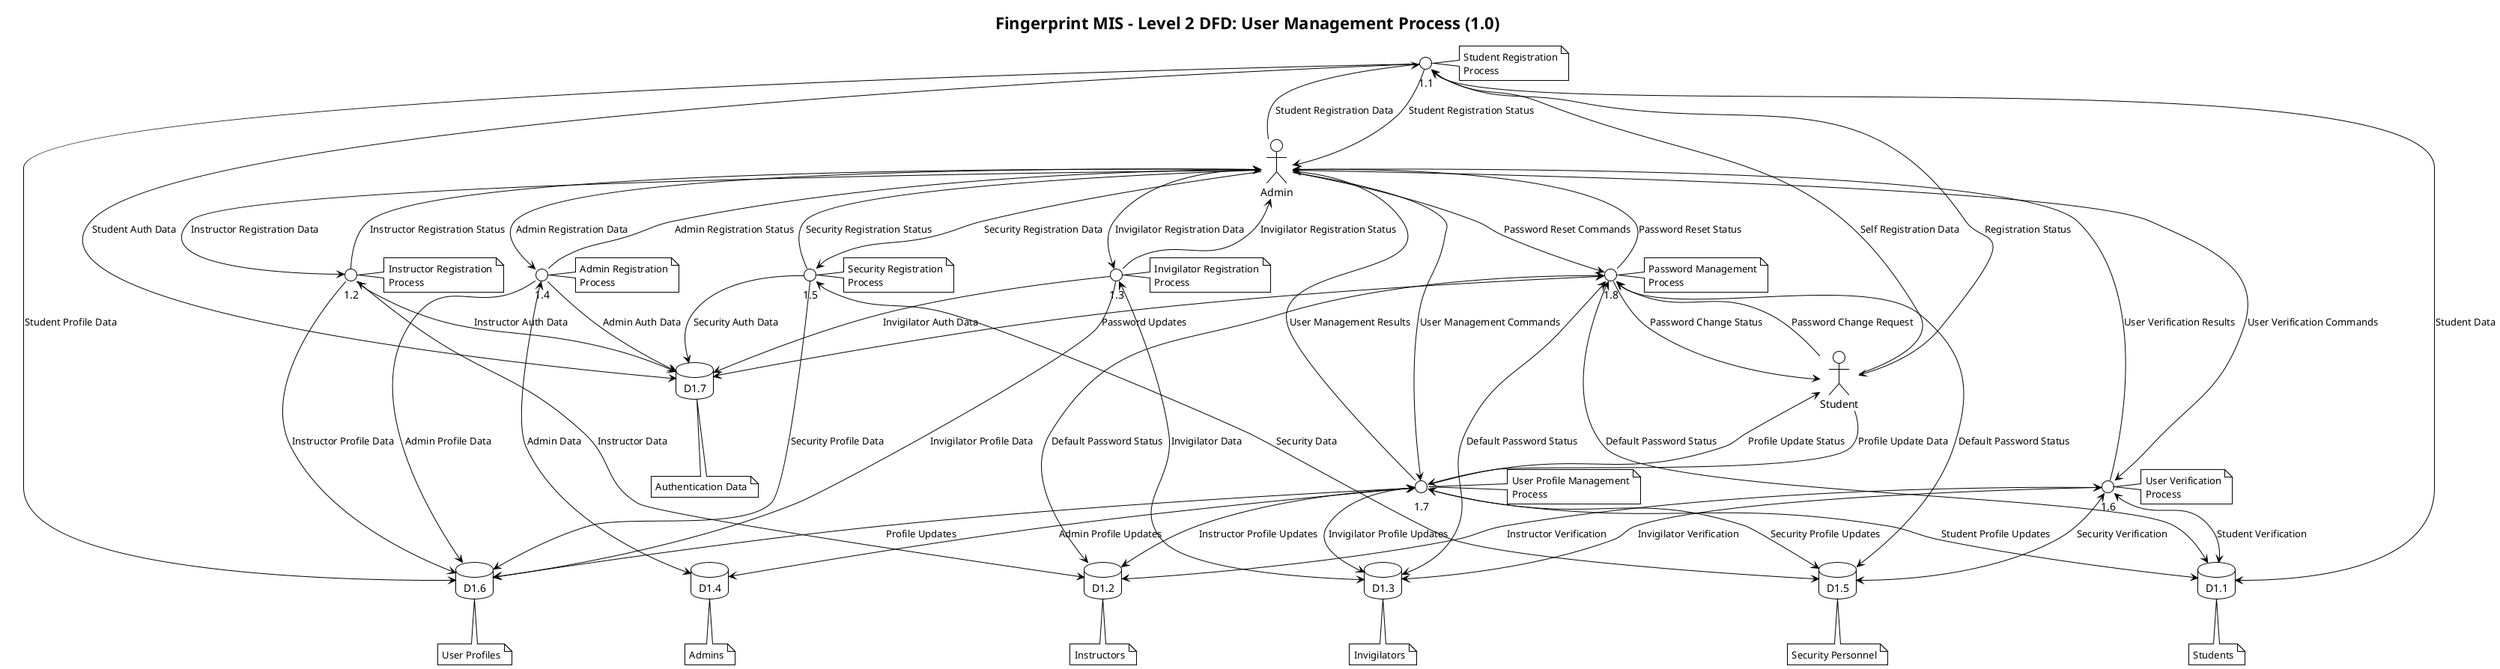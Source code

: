 @startuml
!theme plain
title Fingerprint MIS - Level 2 DFD: User Management Process (1.0)

' External entities
actor Admin as "Admin"
actor Student as "Student"

' Level 2 processes for User Management
circle "1.1" as P11
note right of P11 : Student Registration\nProcess
circle "1.2" as P12
note right of P12 : Instructor Registration\nProcess
circle "1.3" as P13
note right of P13 : Invigilator Registration\nProcess
circle "1.4" as P14
note right of P14 : Admin Registration\nProcess
circle "1.5" as P15
note right of P15 : Security Registration\nProcess
circle "1.6" as P16
note right of P16 : User Verification\nProcess
circle "1.7" as P17
note right of P17 : User Profile Management\nProcess
circle "1.8" as P18
note right of P18 : Password Management\nProcess

' Data stores
database "D1.1" as D11
note bottom of D11 : Students
database "D1.2" as D12
note bottom of D12 : Instructors
database "D1.3" as D13
note bottom of D13 : Invigilators
database "D1.4" as D14
note bottom of D14 : Admins
database "D1.5" as D15
note bottom of D15 : Security Personnel
database "D1.6" as D16
note bottom of D16 : User Profiles
database "D1.7" as D17
note bottom of D17 : Authentication Data

' Admin flows
Admin --> P11 : Student Registration Data
P11 --> Admin : Student Registration Status
Admin --> P12 : Instructor Registration Data
P12 --> Admin : Instructor Registration Status
Admin --> P13 : Invigilator Registration Data
P13 --> Admin : Invigilator Registration Status
Admin --> P14 : Admin Registration Data
P14 --> Admin : Admin Registration Status
Admin --> P15 : Security Registration Data
P15 --> Admin : Security Registration Status
Admin --> P16 : User Verification Commands
P16 --> Admin : User Verification Results
Admin --> P17 : User Management Commands
P17 --> Admin : User Management Results
Admin --> P18 : Password Reset Commands
P18 --> Admin : Password Reset Status

' Student flows
Student --> P11 : Self Registration Data
P11 --> Student : Registration Status
Student --> P17 : Profile Update Data
P17 --> Student : Profile Update Status
Student --> P18 : Password Change Request
P18 --> Student : Password Change Status

' Process to data store flows
P11 <--> D11 : Student Data
P11 --> D16 : Student Profile Data
P11 --> D17 : Student Auth Data

P12 <--> D12 : Instructor Data
P12 --> D16 : Instructor Profile Data
P12 --> D17 : Instructor Auth Data

P13 <--> D13 : Invigilator Data
P13 --> D16 : Invigilator Profile Data
P13 --> D17 : Invigilator Auth Data

P14 <--> D14 : Admin Data
P14 --> D16 : Admin Profile Data
P14 --> D17 : Admin Auth Data

P15 <--> D15 : Security Data
P15 --> D16 : Security Profile Data
P15 --> D17 : Security Auth Data

P16 <--> D11 : Student Verification
P16 <--> D12 : Instructor Verification
P16 <--> D13 : Invigilator Verification
P16 <--> D15 : Security Verification

P17 <--> D16 : Profile Updates
P17 <--> D11 : Student Profile Updates
P17 <--> D12 : Instructor Profile Updates
P17 <--> D13 : Invigilator Profile Updates
P17 <--> D14 : Admin Profile Updates
P17 <--> D15 : Security Profile Updates

P18 <--> D17 : Password Updates
P18 <--> D11 : Default Password Status
P18 <--> D12 : Default Password Status
P18 <--> D13 : Default Password Status
P18 <--> D15 : Default Password Status

@enduml
